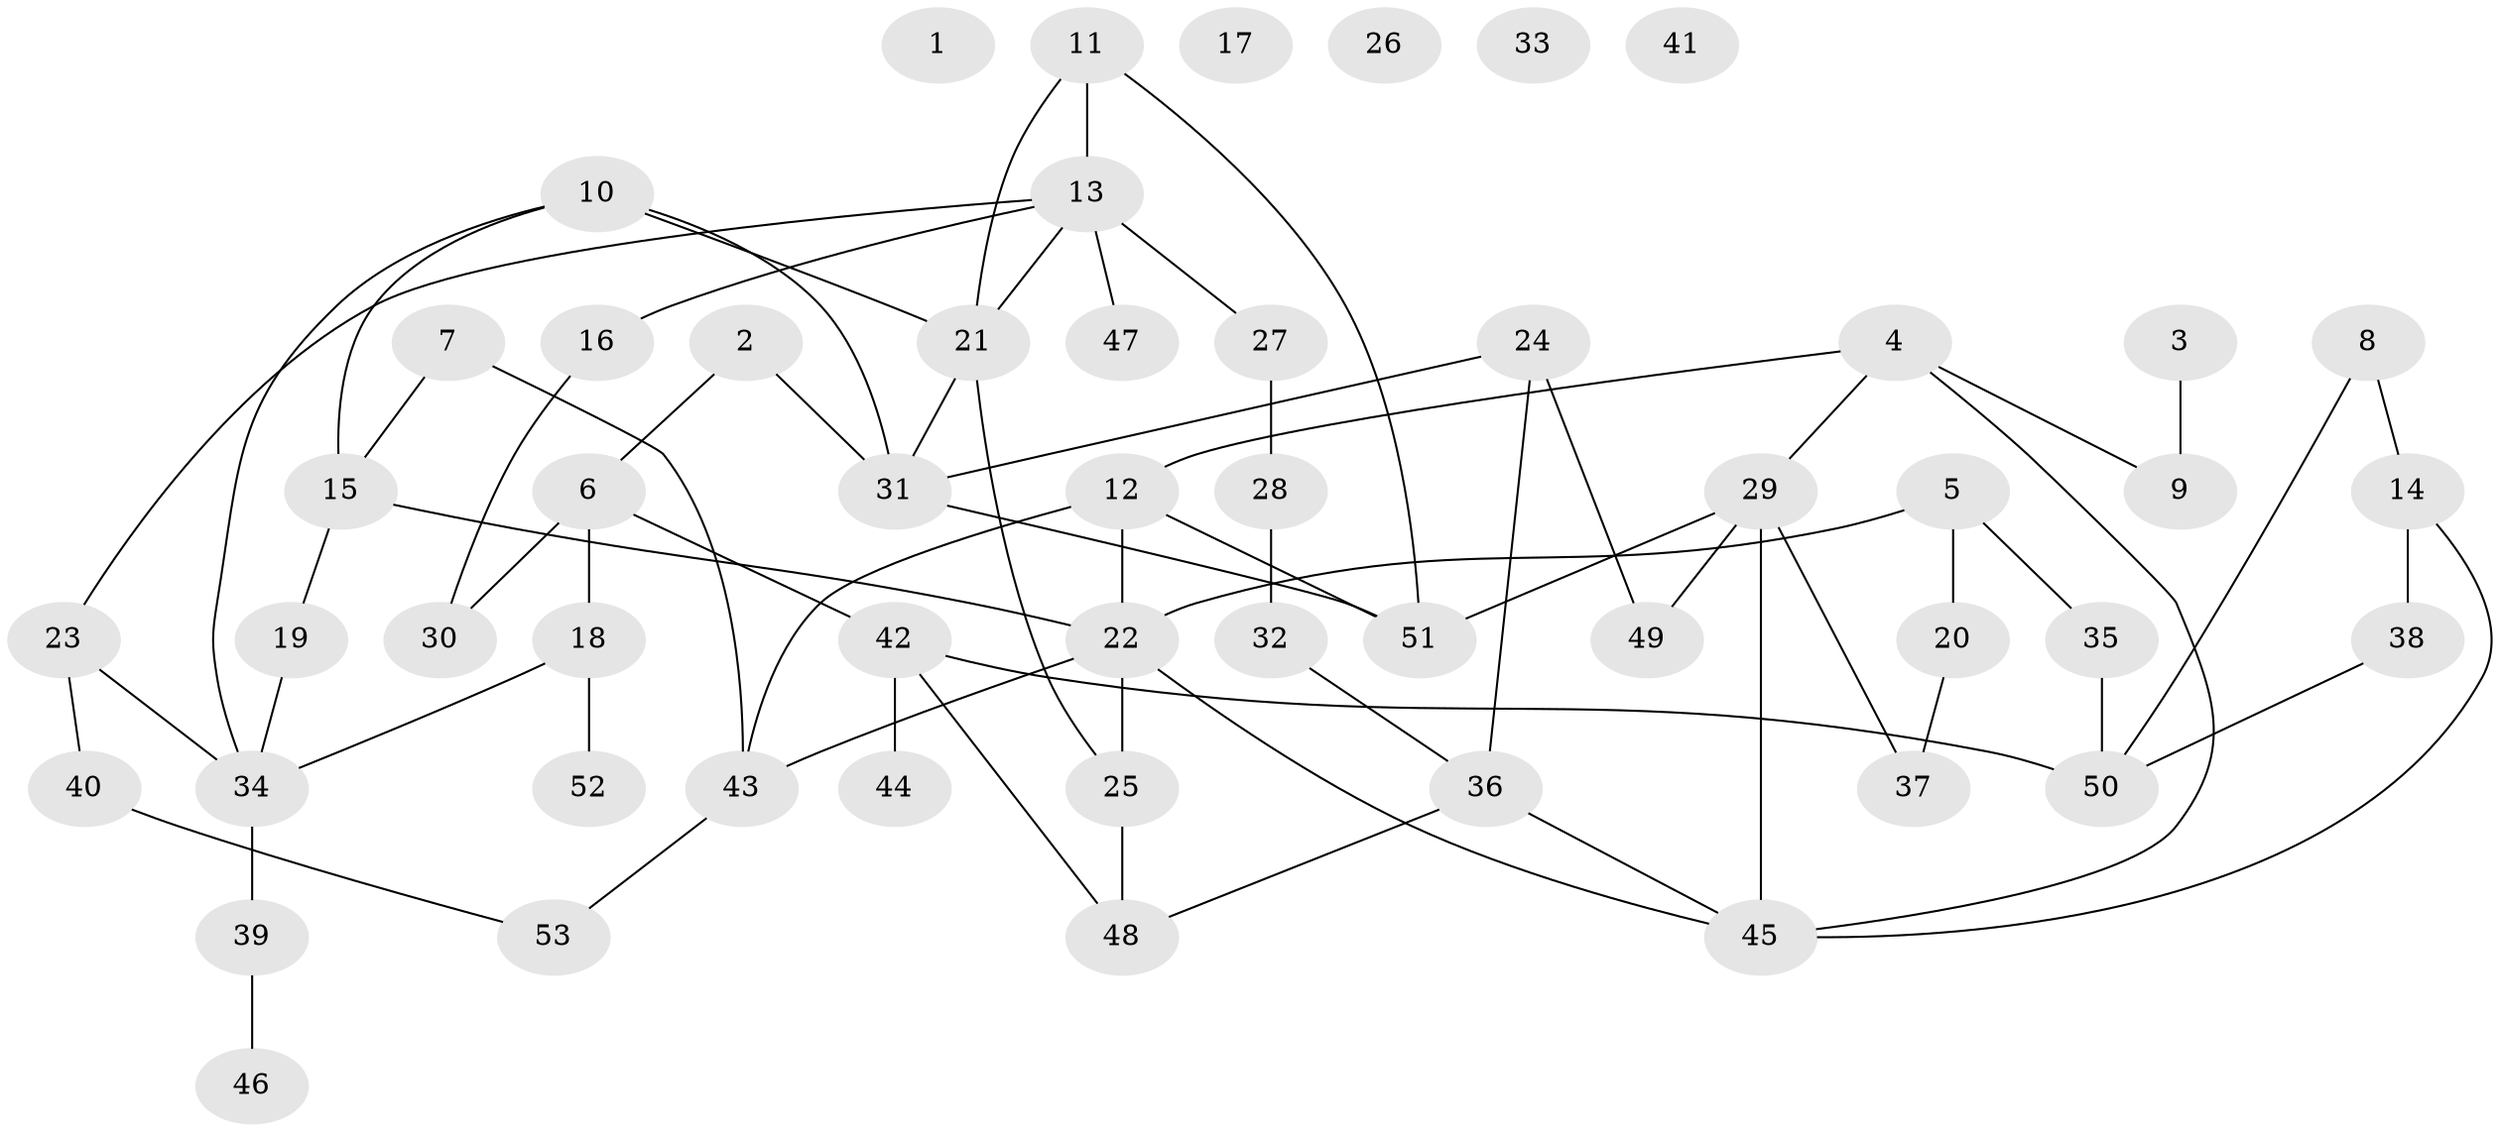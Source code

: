 // coarse degree distribution, {0: 0.18518518518518517, 6: 0.037037037037037035, 1: 0.14814814814814814, 7: 0.07407407407407407, 5: 0.07407407407407407, 4: 0.1111111111111111, 8: 0.037037037037037035, 2: 0.25925925925925924, 3: 0.07407407407407407}
// Generated by graph-tools (version 1.1) at 2025/16/03/04/25 18:16:38]
// undirected, 53 vertices, 71 edges
graph export_dot {
graph [start="1"]
  node [color=gray90,style=filled];
  1;
  2;
  3;
  4;
  5;
  6;
  7;
  8;
  9;
  10;
  11;
  12;
  13;
  14;
  15;
  16;
  17;
  18;
  19;
  20;
  21;
  22;
  23;
  24;
  25;
  26;
  27;
  28;
  29;
  30;
  31;
  32;
  33;
  34;
  35;
  36;
  37;
  38;
  39;
  40;
  41;
  42;
  43;
  44;
  45;
  46;
  47;
  48;
  49;
  50;
  51;
  52;
  53;
  2 -- 6;
  2 -- 31;
  3 -- 9;
  4 -- 9;
  4 -- 12;
  4 -- 29;
  4 -- 45;
  5 -- 20;
  5 -- 22;
  5 -- 35;
  6 -- 18;
  6 -- 30;
  6 -- 42;
  7 -- 15;
  7 -- 43;
  8 -- 14;
  8 -- 50;
  10 -- 15;
  10 -- 21;
  10 -- 31;
  10 -- 34;
  11 -- 13;
  11 -- 21;
  11 -- 51;
  12 -- 22;
  12 -- 43;
  12 -- 51;
  13 -- 16;
  13 -- 21;
  13 -- 23;
  13 -- 27;
  13 -- 47;
  14 -- 38;
  14 -- 45;
  15 -- 19;
  15 -- 22;
  16 -- 30;
  18 -- 34;
  18 -- 52;
  19 -- 34;
  20 -- 37;
  21 -- 25;
  21 -- 31;
  22 -- 25;
  22 -- 43;
  22 -- 45;
  23 -- 34;
  23 -- 40;
  24 -- 31;
  24 -- 36;
  24 -- 49;
  25 -- 48;
  27 -- 28;
  28 -- 32;
  29 -- 37;
  29 -- 45;
  29 -- 49;
  29 -- 51;
  31 -- 51;
  32 -- 36;
  34 -- 39;
  35 -- 50;
  36 -- 45;
  36 -- 48;
  38 -- 50;
  39 -- 46;
  40 -- 53;
  42 -- 44;
  42 -- 48;
  42 -- 50;
  43 -- 53;
}
